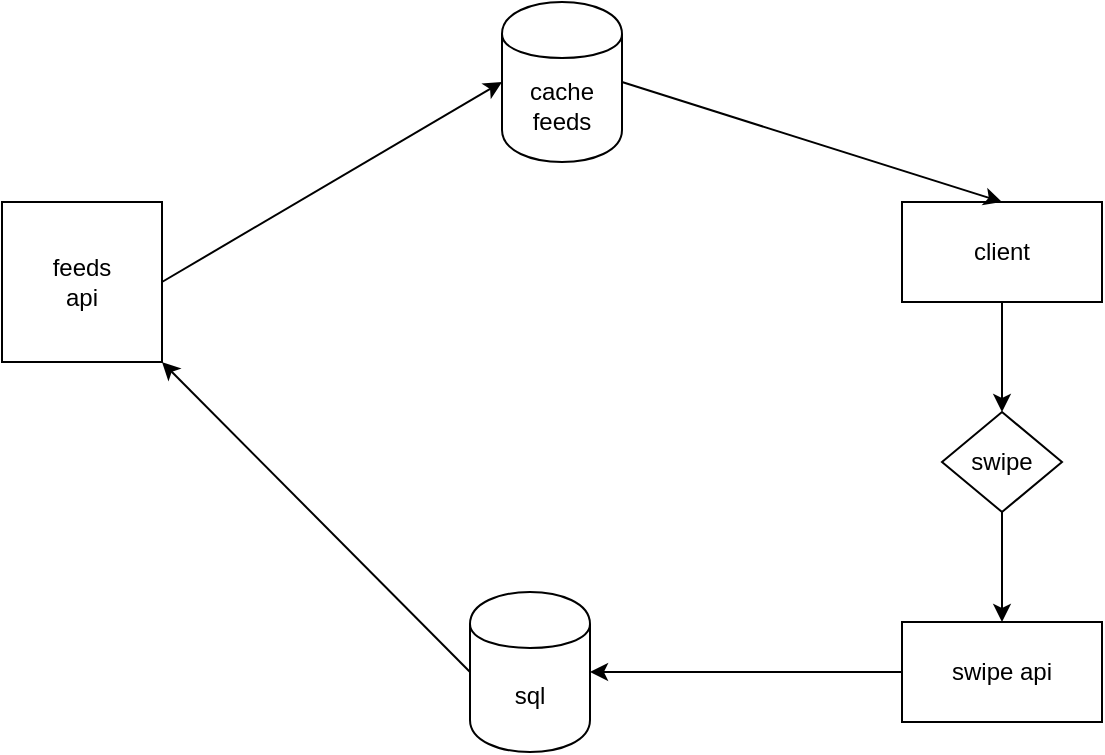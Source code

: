 <mxfile version="22.1.21" type="github">
  <diagram name="Page-1" id="TURWIGDBTlHbRRUk4dpI">
    <mxGraphModel dx="1434" dy="780" grid="1" gridSize="10" guides="1" tooltips="1" connect="1" arrows="1" fold="1" page="1" pageScale="1" pageWidth="827" pageHeight="1169" math="0" shadow="0">
      <root>
        <mxCell id="0" />
        <mxCell id="1" parent="0" />
        <mxCell id="Ip3MdyWKFlhcEUy9VpvT-1" value="sql" style="shape=cylinder;whiteSpace=wrap;html=1;boundedLbl=1;backgroundOutline=1;" vertex="1" parent="1">
          <mxGeometry x="354" y="715" width="60" height="80" as="geometry" />
        </mxCell>
        <mxCell id="Ip3MdyWKFlhcEUy9VpvT-2" value="feeds&lt;br&gt;api" style="whiteSpace=wrap;html=1;aspect=fixed;" vertex="1" parent="1">
          <mxGeometry x="120" y="520" width="80" height="80" as="geometry" />
        </mxCell>
        <mxCell id="Ip3MdyWKFlhcEUy9VpvT-3" value="swipe" style="shape=rhombus;html=1;dashed=0;whiteSpace=wrap;perimeter=rhombusPerimeter;" vertex="1" parent="1">
          <mxGeometry x="590" y="625" width="60" height="50" as="geometry" />
        </mxCell>
        <mxCell id="Ip3MdyWKFlhcEUy9VpvT-4" value="client" style="html=1;dashed=0;whiteSpace=wrap;" vertex="1" parent="1">
          <mxGeometry x="570" y="520" width="100" height="50" as="geometry" />
        </mxCell>
        <mxCell id="Ip3MdyWKFlhcEUy9VpvT-5" value="swipe api" style="html=1;dashed=0;whiteSpace=wrap;" vertex="1" parent="1">
          <mxGeometry x="570" y="730" width="100" height="50" as="geometry" />
        </mxCell>
        <mxCell id="Ip3MdyWKFlhcEUy9VpvT-6" value="" style="endArrow=classic;html=1;rounded=0;exitX=0.5;exitY=1;exitDx=0;exitDy=0;entryX=0.5;entryY=0;entryDx=0;entryDy=0;" edge="1" parent="1" source="Ip3MdyWKFlhcEUy9VpvT-4" target="Ip3MdyWKFlhcEUy9VpvT-3">
          <mxGeometry width="50" height="50" relative="1" as="geometry">
            <mxPoint x="390" y="830" as="sourcePoint" />
            <mxPoint x="440" y="780" as="targetPoint" />
          </mxGeometry>
        </mxCell>
        <mxCell id="Ip3MdyWKFlhcEUy9VpvT-7" value="" style="endArrow=classic;html=1;rounded=0;exitX=0.5;exitY=1;exitDx=0;exitDy=0;entryX=0.5;entryY=0;entryDx=0;entryDy=0;" edge="1" parent="1" source="Ip3MdyWKFlhcEUy9VpvT-3" target="Ip3MdyWKFlhcEUy9VpvT-5">
          <mxGeometry width="50" height="50" relative="1" as="geometry">
            <mxPoint x="400" y="780" as="sourcePoint" />
            <mxPoint x="450" y="730" as="targetPoint" />
          </mxGeometry>
        </mxCell>
        <mxCell id="Ip3MdyWKFlhcEUy9VpvT-9" value="" style="endArrow=classic;html=1;rounded=0;entryX=1;entryY=0.5;entryDx=0;entryDy=0;exitX=0;exitY=0.5;exitDx=0;exitDy=0;" edge="1" parent="1" source="Ip3MdyWKFlhcEUy9VpvT-5" target="Ip3MdyWKFlhcEUy9VpvT-1">
          <mxGeometry width="50" height="50" relative="1" as="geometry">
            <mxPoint x="500" y="730" as="sourcePoint" />
            <mxPoint x="460" y="780" as="targetPoint" />
          </mxGeometry>
        </mxCell>
        <mxCell id="Ip3MdyWKFlhcEUy9VpvT-13" value="" style="endArrow=classic;html=1;rounded=0;entryX=1;entryY=1;entryDx=0;entryDy=0;exitX=0;exitY=0.5;exitDx=0;exitDy=0;" edge="1" parent="1" source="Ip3MdyWKFlhcEUy9VpvT-1" target="Ip3MdyWKFlhcEUy9VpvT-2">
          <mxGeometry width="50" height="50" relative="1" as="geometry">
            <mxPoint x="280" y="690" as="sourcePoint" />
            <mxPoint x="330" y="640" as="targetPoint" />
          </mxGeometry>
        </mxCell>
        <mxCell id="Ip3MdyWKFlhcEUy9VpvT-14" value="cache&lt;br&gt;feeds" style="shape=cylinder;whiteSpace=wrap;html=1;boundedLbl=1;backgroundOutline=1;" vertex="1" parent="1">
          <mxGeometry x="370" y="420" width="60" height="80" as="geometry" />
        </mxCell>
        <mxCell id="Ip3MdyWKFlhcEUy9VpvT-16" value="" style="endArrow=classic;html=1;rounded=0;exitX=1;exitY=0.5;exitDx=0;exitDy=0;entryX=0;entryY=0.5;entryDx=0;entryDy=0;" edge="1" parent="1" source="Ip3MdyWKFlhcEUy9VpvT-2" target="Ip3MdyWKFlhcEUy9VpvT-14">
          <mxGeometry width="50" height="50" relative="1" as="geometry">
            <mxPoint x="240" y="530" as="sourcePoint" />
            <mxPoint x="290" y="480" as="targetPoint" />
          </mxGeometry>
        </mxCell>
        <mxCell id="Ip3MdyWKFlhcEUy9VpvT-17" value="" style="endArrow=classic;html=1;rounded=0;exitX=1;exitY=0.5;exitDx=0;exitDy=0;entryX=0.5;entryY=0;entryDx=0;entryDy=0;" edge="1" parent="1" source="Ip3MdyWKFlhcEUy9VpvT-14" target="Ip3MdyWKFlhcEUy9VpvT-4">
          <mxGeometry width="50" height="50" relative="1" as="geometry">
            <mxPoint x="510" y="500" as="sourcePoint" />
            <mxPoint x="560" y="450" as="targetPoint" />
          </mxGeometry>
        </mxCell>
      </root>
    </mxGraphModel>
  </diagram>
</mxfile>

